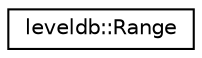 digraph "Graphical Class Hierarchy"
{
  edge [fontname="Helvetica",fontsize="10",labelfontname="Helvetica",labelfontsize="10"];
  node [fontname="Helvetica",fontsize="10",shape=record];
  rankdir="LR";
  Node1 [label="leveldb::Range",height=0.2,width=0.4,color="black", fillcolor="white", style="filled",URL="$structleveldb_1_1_range.html"];
}
